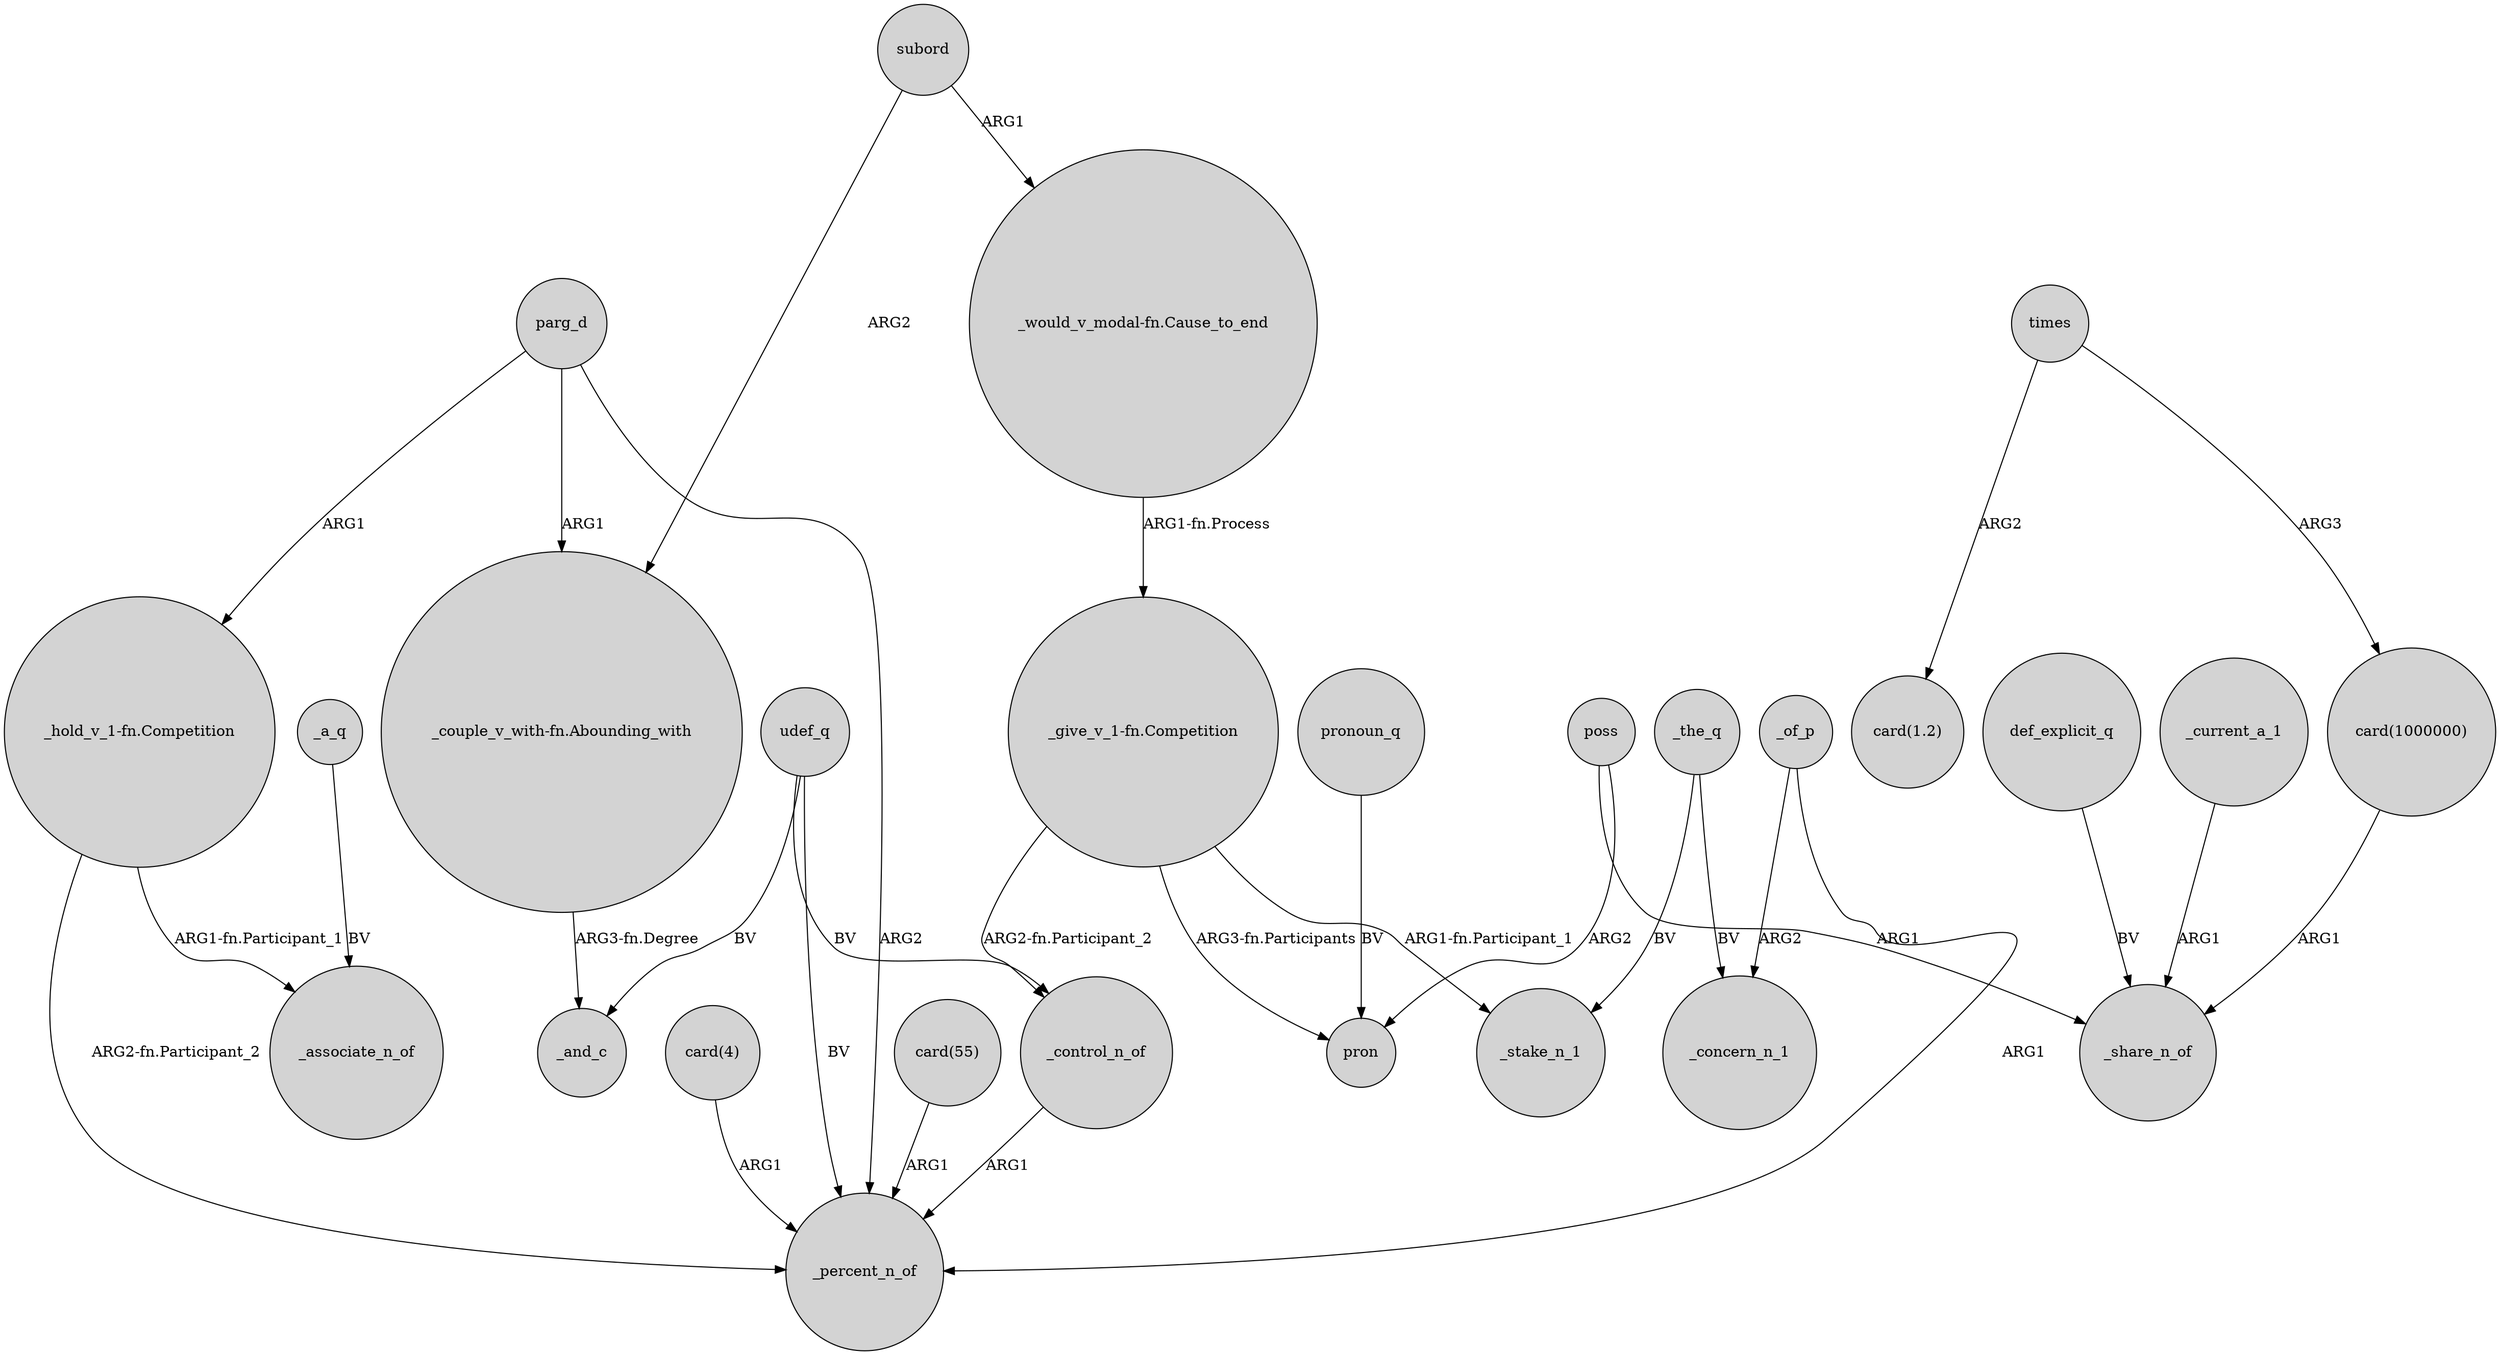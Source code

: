 digraph {
	node [shape=circle style=filled]
	parg_d -> "_couple_v_with-fn.Abounding_with" [label=ARG1]
	parg_d -> "_hold_v_1-fn.Competition" [label=ARG1]
	"card(4)" -> _percent_n_of [label=ARG1]
	udef_q -> _control_n_of [label=BV]
	"_give_v_1-fn.Competition" -> pron [label="ARG3-fn.Participants"]
	"_hold_v_1-fn.Competition" -> _associate_n_of [label="ARG1-fn.Participant_1"]
	subord -> "_couple_v_with-fn.Abounding_with" [label=ARG2]
	times -> "card(1.2)" [label=ARG2]
	"_would_v_modal-fn.Cause_to_end" -> "_give_v_1-fn.Competition" [label="ARG1-fn.Process"]
	_the_q -> _stake_n_1 [label=BV]
	def_explicit_q -> _share_n_of [label=BV]
	times -> "card(1000000)" [label=ARG3]
	"card(55)" -> _percent_n_of [label=ARG1]
	"_hold_v_1-fn.Competition" -> _percent_n_of [label="ARG2-fn.Participant_2"]
	udef_q -> _and_c [label=BV]
	_the_q -> _concern_n_1 [label=BV]
	_of_p -> _percent_n_of [label=ARG1]
	pronoun_q -> pron [label=BV]
	poss -> pron [label=ARG2]
	"_give_v_1-fn.Competition" -> _stake_n_1 [label="ARG1-fn.Participant_1"]
	udef_q -> _percent_n_of [label=BV]
	poss -> _share_n_of [label=ARG1]
	_of_p -> _concern_n_1 [label=ARG2]
	"_couple_v_with-fn.Abounding_with" -> _and_c [label="ARG3-fn.Degree"]
	_control_n_of -> _percent_n_of [label=ARG1]
	parg_d -> _percent_n_of [label=ARG2]
	_current_a_1 -> _share_n_of [label=ARG1]
	"card(1000000)" -> _share_n_of [label=ARG1]
	_a_q -> _associate_n_of [label=BV]
	subord -> "_would_v_modal-fn.Cause_to_end" [label=ARG1]
	"_give_v_1-fn.Competition" -> _control_n_of [label="ARG2-fn.Participant_2"]
}
